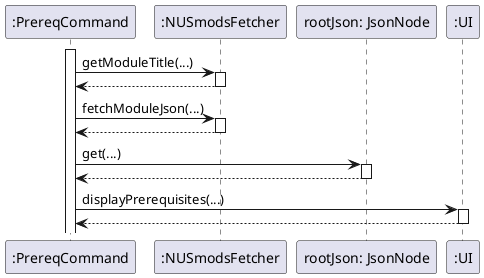@startuml
'https://plantuml.com/sequence-diagram
participant ":PrereqCommand" as PrereqCommand
participant ":NUSmodsFetcher" as NUSmodsFetcher
participant "rootJson: JsonNode" as rootJson
participant ":UI" as UI

activate PrereqCommand
PrereqCommand-> NUSmodsFetcher: getModuleTitle(...)
activate NUSmodsFetcher
return
PrereqCommand-> NUSmodsFetcher: fetchModuleJson(...)
activate NUSmodsFetcher
return
PrereqCommand -> rootJson: get(...)
activate rootJson
return
PrereqCommand-> UI: displayPrerequisites(...)
activate UI
return
@enduml